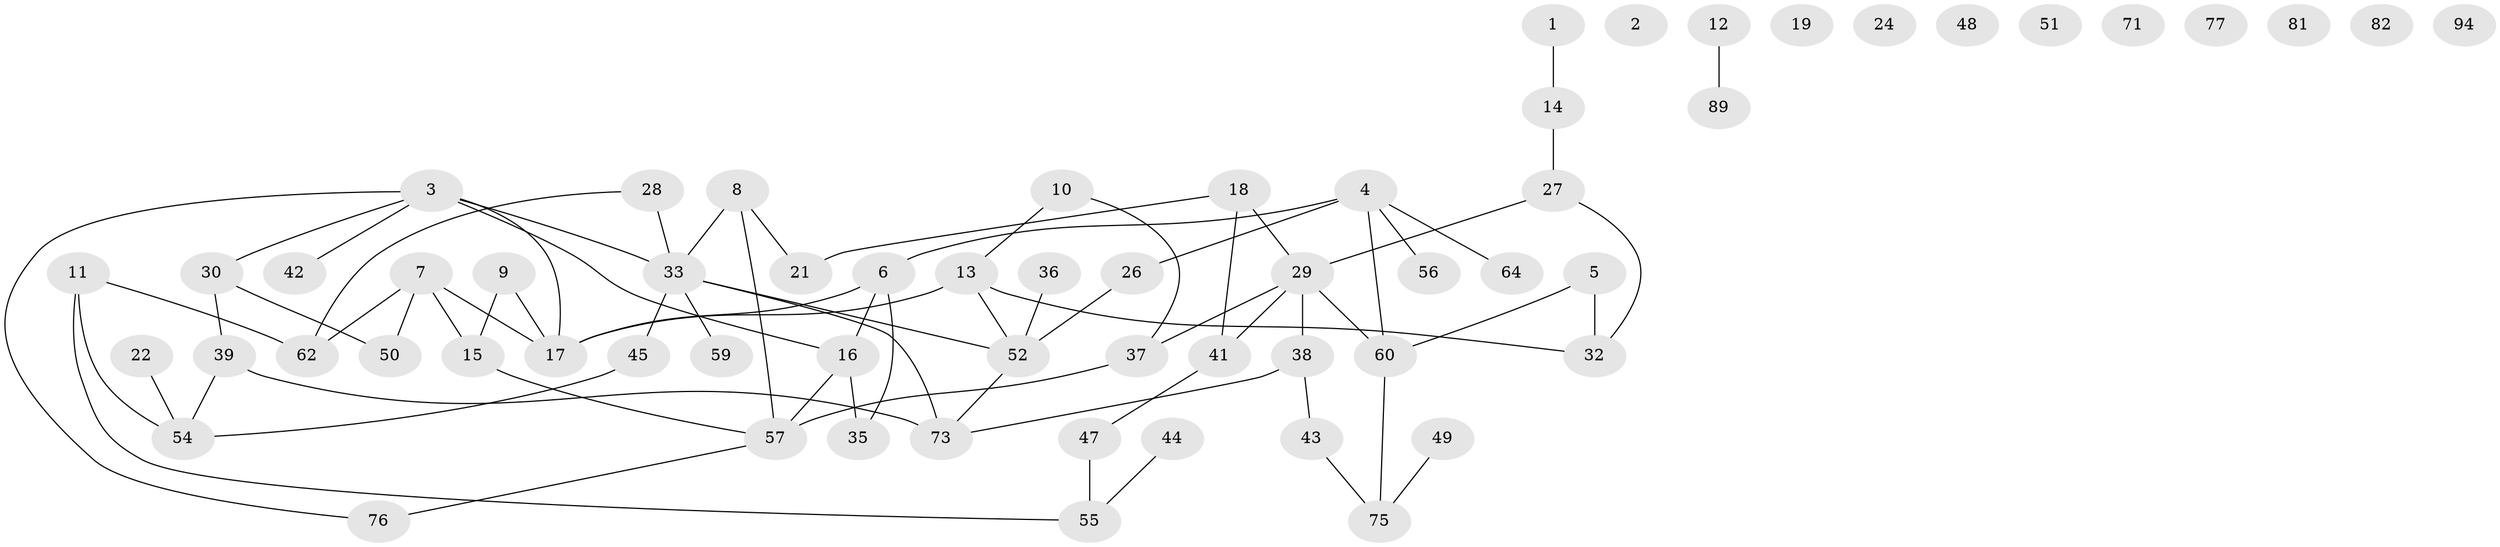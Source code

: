 // original degree distribution, {2: 0.24210526315789474, 0: 0.09473684210526316, 5: 0.031578947368421054, 3: 0.24210526315789474, 1: 0.23157894736842105, 4: 0.14736842105263157, 6: 0.010526315789473684}
// Generated by graph-tools (version 1.1) at 2025/41/03/06/25 10:41:25]
// undirected, 62 vertices, 73 edges
graph export_dot {
graph [start="1"]
  node [color=gray90,style=filled];
  1 [super="+91"];
  2;
  3 [super="+67"];
  4 [super="+25"];
  5 [super="+92"];
  6 [super="+53"];
  7 [super="+86"];
  8 [super="+61"];
  9 [super="+31"];
  10;
  11 [super="+66"];
  12;
  13 [super="+46"];
  14 [super="+23"];
  15;
  16 [super="+79"];
  17 [super="+34"];
  18 [super="+20"];
  19;
  21 [super="+80"];
  22;
  24;
  26;
  27 [super="+85"];
  28 [super="+68"];
  29 [super="+40"];
  30 [super="+84"];
  32;
  33 [super="+74"];
  35;
  36 [super="+93"];
  37 [super="+78"];
  38 [super="+87"];
  39;
  41;
  42;
  43;
  44;
  45 [super="+63"];
  47 [super="+90"];
  48 [super="+69"];
  49;
  50;
  51;
  52 [super="+70"];
  54 [super="+72"];
  55 [super="+83"];
  56;
  57 [super="+58"];
  59;
  60;
  62 [super="+65"];
  64;
  71;
  73 [super="+88"];
  75 [super="+95"];
  76;
  77;
  81;
  82;
  89;
  94;
  1 -- 14;
  3 -- 42;
  3 -- 76;
  3 -- 30;
  3 -- 17;
  3 -- 16;
  3 -- 33;
  4 -- 60;
  4 -- 56;
  4 -- 26;
  4 -- 64;
  4 -- 6;
  5 -- 32;
  5 -- 60;
  6 -- 17;
  6 -- 16;
  6 -- 35;
  7 -- 50;
  7 -- 15;
  7 -- 17;
  7 -- 62;
  8 -- 57;
  8 -- 33;
  8 -- 21;
  9 -- 15;
  9 -- 17;
  10 -- 13;
  10 -- 37;
  11 -- 54;
  11 -- 62;
  11 -- 55;
  12 -- 89;
  13 -- 32;
  13 -- 52;
  13 -- 17;
  14 -- 27;
  15 -- 57;
  16 -- 35;
  16 -- 57;
  18 -- 41;
  18 -- 29;
  18 -- 21;
  22 -- 54;
  26 -- 52;
  27 -- 32;
  27 -- 29;
  28 -- 33;
  28 -- 62;
  29 -- 37;
  29 -- 41;
  29 -- 60;
  29 -- 38;
  30 -- 39;
  30 -- 50;
  33 -- 59;
  33 -- 45;
  33 -- 52;
  33 -- 73;
  36 -- 52;
  37 -- 57;
  38 -- 73;
  38 -- 43;
  39 -- 73 [weight=2];
  39 -- 54;
  41 -- 47;
  43 -- 75;
  44 -- 55;
  45 -- 54;
  47 -- 55;
  49 -- 75;
  52 -- 73;
  57 -- 76;
  60 -- 75;
}
